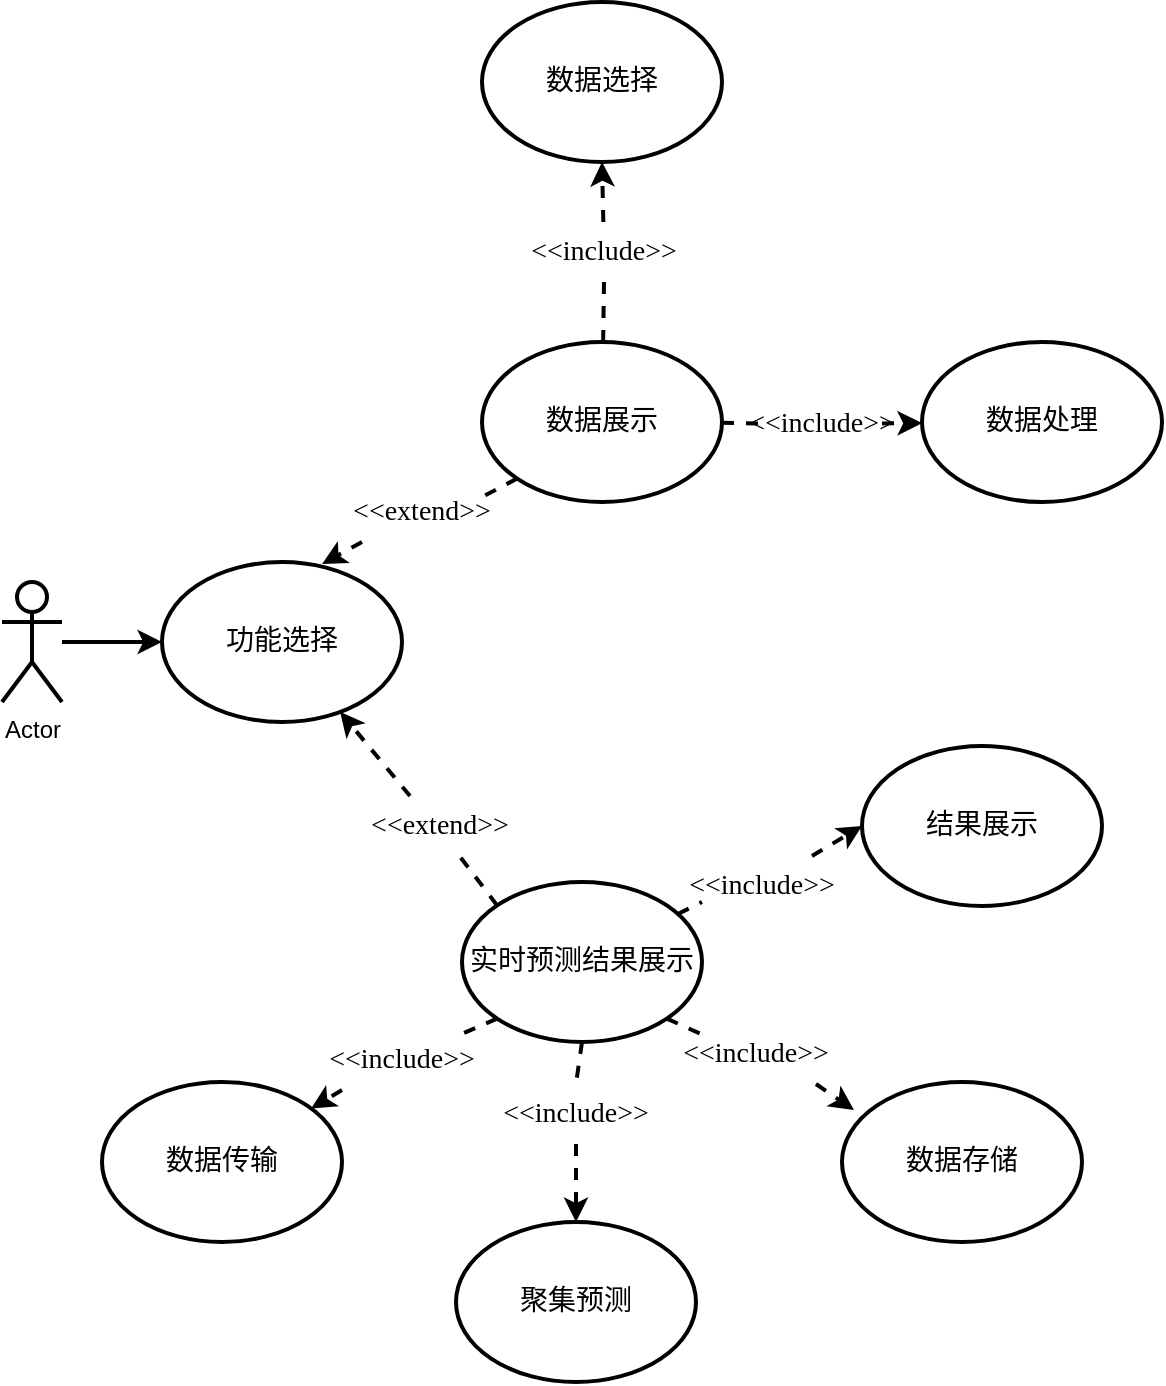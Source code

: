 <mxfile version="16.5.1" type="device"><diagram id="KQwtx-xbXxMA_9WaeA41" name="第 1 页"><mxGraphModel dx="786" dy="1149" grid="1" gridSize="10" guides="1" tooltips="1" connect="1" arrows="1" fold="1" page="1" pageScale="1" pageWidth="827" pageHeight="1169" math="0" shadow="0"><root><mxCell id="0"/><mxCell id="1" parent="0"/><mxCell id="gIWBlaWZYvHu5HRFq2Y4-1" value="Actor" style="shape=umlActor;verticalLabelPosition=bottom;verticalAlign=top;html=1;outlineConnect=0;strokeWidth=2;" vertex="1" parent="1"><mxGeometry x="80" y="460" width="30" height="60" as="geometry"/></mxCell><mxCell id="gIWBlaWZYvHu5HRFq2Y4-4" value="" style="endArrow=classic;html=1;rounded=0;strokeWidth=2;" edge="1" parent="1" source="gIWBlaWZYvHu5HRFq2Y4-1"><mxGeometry width="50" height="50" relative="1" as="geometry"><mxPoint x="380" y="610" as="sourcePoint"/><mxPoint x="160" y="490" as="targetPoint"/></mxGeometry></mxCell><mxCell id="gIWBlaWZYvHu5HRFq2Y4-5" value="&lt;font face=&quot;Times New Roman&quot; style=&quot;font-size: 14px&quot;&gt;功能选择&lt;/font&gt;" style="ellipse;whiteSpace=wrap;html=1;strokeWidth=2;" vertex="1" parent="1"><mxGeometry x="160" y="450" width="120" height="80" as="geometry"/></mxCell><mxCell id="gIWBlaWZYvHu5HRFq2Y4-6" value="数据展示" style="ellipse;whiteSpace=wrap;html=1;fontFamily=Times New Roman;fontSize=14;strokeWidth=2;" vertex="1" parent="1"><mxGeometry x="320" y="340" width="120" height="80" as="geometry"/></mxCell><mxCell id="gIWBlaWZYvHu5HRFq2Y4-7" value="实时预测结果展示" style="ellipse;whiteSpace=wrap;html=1;fontFamily=Times New Roman;fontSize=14;strokeWidth=2;" vertex="1" parent="1"><mxGeometry x="310" y="610" width="120" height="80" as="geometry"/></mxCell><mxCell id="gIWBlaWZYvHu5HRFq2Y4-8" value="数据传输" style="ellipse;whiteSpace=wrap;html=1;fontFamily=Times New Roman;fontSize=14;strokeWidth=2;" vertex="1" parent="1"><mxGeometry x="130" y="710" width="120" height="80" as="geometry"/></mxCell><mxCell id="gIWBlaWZYvHu5HRFq2Y4-9" value="聚集预测" style="ellipse;whiteSpace=wrap;html=1;fontFamily=Times New Roman;fontSize=14;strokeWidth=2;" vertex="1" parent="1"><mxGeometry x="307" y="780" width="120" height="80" as="geometry"/></mxCell><mxCell id="gIWBlaWZYvHu5HRFq2Y4-10" value="数据存储" style="ellipse;whiteSpace=wrap;html=1;fontFamily=Times New Roman;fontSize=14;strokeWidth=2;" vertex="1" parent="1"><mxGeometry x="500" y="710" width="120" height="80" as="geometry"/></mxCell><mxCell id="gIWBlaWZYvHu5HRFq2Y4-11" value="结果展示" style="ellipse;whiteSpace=wrap;html=1;fontFamily=Times New Roman;fontSize=14;strokeWidth=2;" vertex="1" parent="1"><mxGeometry x="510" y="542" width="120" height="80" as="geometry"/></mxCell><mxCell id="gIWBlaWZYvHu5HRFq2Y4-12" value="数据处理" style="ellipse;whiteSpace=wrap;html=1;fontFamily=Times New Roman;fontSize=14;strokeWidth=2;" vertex="1" parent="1"><mxGeometry x="540" y="340" width="120" height="80" as="geometry"/></mxCell><mxCell id="gIWBlaWZYvHu5HRFq2Y4-15" value="数据选择" style="ellipse;whiteSpace=wrap;html=1;fontFamily=Times New Roman;fontSize=14;strokeWidth=2;" vertex="1" parent="1"><mxGeometry x="320" y="170" width="120" height="80" as="geometry"/></mxCell><mxCell id="gIWBlaWZYvHu5HRFq2Y4-18" value="" style="endArrow=classic;html=1;rounded=0;fontFamily=Times New Roman;fontSize=14;exitX=0.25;exitY=0;exitDx=0;exitDy=0;dashed=1;startArrow=none;strokeWidth=2;" edge="1" parent="1" source="gIWBlaWZYvHu5HRFq2Y4-26" target="gIWBlaWZYvHu5HRFq2Y4-5"><mxGeometry width="50" height="50" relative="1" as="geometry"><mxPoint x="380" y="640" as="sourcePoint"/><mxPoint x="430" y="590" as="targetPoint"/></mxGeometry></mxCell><mxCell id="gIWBlaWZYvHu5HRFq2Y4-19" value="" style="endArrow=classic;html=1;rounded=0;fontFamily=Times New Roman;fontSize=14;exitX=0;exitY=1;exitDx=0;exitDy=0;dashed=1;entryX=0.667;entryY=0.013;entryDx=0;entryDy=0;entryPerimeter=0;startArrow=none;strokeWidth=2;" edge="1" parent="1" source="gIWBlaWZYvHu5HRFq2Y4-27" target="gIWBlaWZYvHu5HRFq2Y4-5"><mxGeometry width="50" height="50" relative="1" as="geometry"><mxPoint x="337.574" y="631.716" as="sourcePoint"/><mxPoint x="258.694" y="535.129" as="targetPoint"/></mxGeometry></mxCell><mxCell id="gIWBlaWZYvHu5HRFq2Y4-20" value="" style="endArrow=classic;html=1;rounded=0;fontFamily=Times New Roman;fontSize=14;dashed=1;startArrow=none;strokeWidth=2;" edge="1" parent="1" source="gIWBlaWZYvHu5HRFq2Y4-39" target="gIWBlaWZYvHu5HRFq2Y4-12"><mxGeometry width="50" height="50" relative="1" as="geometry"><mxPoint x="347.574" y="641.716" as="sourcePoint"/><mxPoint x="268.694" y="545.129" as="targetPoint"/></mxGeometry></mxCell><mxCell id="gIWBlaWZYvHu5HRFq2Y4-21" value="" style="endArrow=classic;html=1;rounded=0;fontFamily=Times New Roman;fontSize=14;dashed=1;entryX=0.5;entryY=1;entryDx=0;entryDy=0;startArrow=none;strokeWidth=2;" edge="1" parent="1" source="gIWBlaWZYvHu5HRFq2Y4-41" target="gIWBlaWZYvHu5HRFq2Y4-15"><mxGeometry width="50" height="50" relative="1" as="geometry"><mxPoint x="357.574" y="651.716" as="sourcePoint"/><mxPoint x="278.694" y="555.129" as="targetPoint"/></mxGeometry></mxCell><mxCell id="gIWBlaWZYvHu5HRFq2Y4-22" value="" style="endArrow=classic;html=1;rounded=0;fontFamily=Times New Roman;fontSize=14;exitX=0;exitY=1;exitDx=0;exitDy=0;dashed=1;startArrow=none;strokeWidth=2;" edge="1" parent="1" source="gIWBlaWZYvHu5HRFq2Y4-30" target="gIWBlaWZYvHu5HRFq2Y4-8"><mxGeometry width="50" height="50" relative="1" as="geometry"><mxPoint x="367.574" y="661.716" as="sourcePoint"/><mxPoint x="288.694" y="565.129" as="targetPoint"/></mxGeometry></mxCell><mxCell id="gIWBlaWZYvHu5HRFq2Y4-23" value="" style="endArrow=classic;html=1;rounded=0;fontFamily=Times New Roman;fontSize=14;dashed=1;entryX=0.5;entryY=0;entryDx=0;entryDy=0;startArrow=none;exitX=0.5;exitY=1;exitDx=0;exitDy=0;strokeWidth=2;" edge="1" parent="1" source="gIWBlaWZYvHu5HRFq2Y4-33" target="gIWBlaWZYvHu5HRFq2Y4-9"><mxGeometry width="50" height="50" relative="1" as="geometry"><mxPoint x="370" y="690" as="sourcePoint"/><mxPoint x="298.694" y="575.129" as="targetPoint"/></mxGeometry></mxCell><mxCell id="gIWBlaWZYvHu5HRFq2Y4-24" value="" style="endArrow=classic;html=1;rounded=0;fontFamily=Times New Roman;fontSize=14;exitX=1;exitY=1;exitDx=0;exitDy=0;dashed=1;entryX=0.05;entryY=0.175;entryDx=0;entryDy=0;entryPerimeter=0;startArrow=none;strokeWidth=2;" edge="1" parent="1" source="gIWBlaWZYvHu5HRFq2Y4-35" target="gIWBlaWZYvHu5HRFq2Y4-10"><mxGeometry width="50" height="50" relative="1" as="geometry"><mxPoint x="387.574" y="681.716" as="sourcePoint"/><mxPoint x="308.694" y="585.129" as="targetPoint"/></mxGeometry></mxCell><mxCell id="gIWBlaWZYvHu5HRFq2Y4-25" value="" style="endArrow=classic;html=1;rounded=0;fontFamily=Times New Roman;fontSize=14;dashed=1;entryX=0;entryY=0.5;entryDx=0;entryDy=0;startArrow=none;strokeWidth=2;" edge="1" parent="1" source="gIWBlaWZYvHu5HRFq2Y4-37" target="gIWBlaWZYvHu5HRFq2Y4-11"><mxGeometry width="50" height="50" relative="1" as="geometry"><mxPoint x="397.574" y="691.716" as="sourcePoint"/><mxPoint x="318.694" y="595.129" as="targetPoint"/></mxGeometry></mxCell><mxCell id="gIWBlaWZYvHu5HRFq2Y4-27" value="&amp;lt;&amp;lt;extend&amp;gt;&amp;gt;" style="text;html=1;strokeColor=none;fillColor=none;align=center;verticalAlign=middle;whiteSpace=wrap;rounded=0;fontFamily=Times New Roman;fontSize=14;strokeWidth=2;" vertex="1" parent="1"><mxGeometry x="260" y="410" width="60" height="30" as="geometry"/></mxCell><mxCell id="gIWBlaWZYvHu5HRFq2Y4-28" value="" style="endArrow=none;html=1;rounded=0;fontFamily=Times New Roman;fontSize=14;exitX=0;exitY=1;exitDx=0;exitDy=0;dashed=1;entryX=1;entryY=0.25;entryDx=0;entryDy=0;strokeWidth=2;" edge="1" parent="1" source="gIWBlaWZYvHu5HRFq2Y4-6" target="gIWBlaWZYvHu5HRFq2Y4-27"><mxGeometry width="50" height="50" relative="1" as="geometry"><mxPoint x="337.574" y="408.284" as="sourcePoint"/><mxPoint x="240.04" y="451.04" as="targetPoint"/></mxGeometry></mxCell><mxCell id="gIWBlaWZYvHu5HRFq2Y4-26" value="&amp;lt;&amp;lt;extend&amp;gt;&amp;gt;" style="text;html=1;strokeColor=none;fillColor=none;align=center;verticalAlign=middle;whiteSpace=wrap;rounded=0;fontFamily=Times New Roman;fontSize=14;strokeWidth=2;" vertex="1" parent="1"><mxGeometry x="269" y="567" width="60" height="30" as="geometry"/></mxCell><mxCell id="gIWBlaWZYvHu5HRFq2Y4-29" value="" style="endArrow=none;html=1;rounded=0;fontFamily=Times New Roman;fontSize=14;exitX=0;exitY=0;exitDx=0;exitDy=0;dashed=1;entryX=0.65;entryY=0.967;entryDx=0;entryDy=0;entryPerimeter=0;strokeWidth=2;" edge="1" parent="1" source="gIWBlaWZYvHu5HRFq2Y4-7" target="gIWBlaWZYvHu5HRFq2Y4-26"><mxGeometry width="50" height="50" relative="1" as="geometry"><mxPoint x="327.574" y="621.716" as="sourcePoint"/><mxPoint x="248.694" y="525.129" as="targetPoint"/></mxGeometry></mxCell><mxCell id="gIWBlaWZYvHu5HRFq2Y4-30" value="&amp;lt;&amp;lt;include&amp;gt;&amp;gt;" style="text;html=1;strokeColor=none;fillColor=none;align=center;verticalAlign=middle;whiteSpace=wrap;rounded=0;fontFamily=Times New Roman;fontSize=14;strokeWidth=2;" vertex="1" parent="1"><mxGeometry x="250" y="684" width="60" height="30" as="geometry"/></mxCell><mxCell id="gIWBlaWZYvHu5HRFq2Y4-31" value="" style="endArrow=none;html=1;rounded=0;fontFamily=Times New Roman;fontSize=14;exitX=0;exitY=1;exitDx=0;exitDy=0;dashed=1;strokeWidth=2;" edge="1" parent="1" source="gIWBlaWZYvHu5HRFq2Y4-7" target="gIWBlaWZYvHu5HRFq2Y4-30"><mxGeometry width="50" height="50" relative="1" as="geometry"><mxPoint x="327.574" y="678.284" as="sourcePoint"/><mxPoint x="237.37" y="725.45" as="targetPoint"/></mxGeometry></mxCell><mxCell id="gIWBlaWZYvHu5HRFq2Y4-33" value="&amp;lt;&amp;lt;include&amp;gt;&amp;gt;" style="text;html=1;strokeColor=none;fillColor=none;align=center;verticalAlign=middle;whiteSpace=wrap;rounded=0;fontFamily=Times New Roman;fontSize=14;strokeWidth=2;" vertex="1" parent="1"><mxGeometry x="337" y="711" width="60" height="30" as="geometry"/></mxCell><mxCell id="gIWBlaWZYvHu5HRFq2Y4-34" value="" style="endArrow=none;html=1;rounded=0;fontFamily=Times New Roman;fontSize=14;dashed=1;entryX=0.5;entryY=0;entryDx=0;entryDy=0;strokeWidth=2;" edge="1" parent="1" target="gIWBlaWZYvHu5HRFq2Y4-33"><mxGeometry width="50" height="50" relative="1" as="geometry"><mxPoint x="370" y="690" as="sourcePoint"/><mxPoint x="360" y="710" as="targetPoint"/></mxGeometry></mxCell><mxCell id="gIWBlaWZYvHu5HRFq2Y4-35" value="&amp;lt;&amp;lt;include&amp;gt;&amp;gt;" style="text;html=1;strokeColor=none;fillColor=none;align=center;verticalAlign=middle;whiteSpace=wrap;rounded=0;fontFamily=Times New Roman;fontSize=14;strokeWidth=2;" vertex="1" parent="1"><mxGeometry x="427" y="681" width="60" height="30" as="geometry"/></mxCell><mxCell id="gIWBlaWZYvHu5HRFq2Y4-36" value="" style="endArrow=none;html=1;rounded=0;fontFamily=Times New Roman;fontSize=14;exitX=1;exitY=1;exitDx=0;exitDy=0;dashed=1;entryX=0.05;entryY=0.175;entryDx=0;entryDy=0;entryPerimeter=0;strokeWidth=2;" edge="1" parent="1" source="gIWBlaWZYvHu5HRFq2Y4-7" target="gIWBlaWZYvHu5HRFq2Y4-35"><mxGeometry width="50" height="50" relative="1" as="geometry"><mxPoint x="412.426" y="678.284" as="sourcePoint"/><mxPoint x="506" y="724" as="targetPoint"/></mxGeometry></mxCell><mxCell id="gIWBlaWZYvHu5HRFq2Y4-37" value="&amp;lt;&amp;lt;include&amp;gt;&amp;gt;" style="text;html=1;strokeColor=none;fillColor=none;align=center;verticalAlign=middle;whiteSpace=wrap;rounded=0;fontFamily=Times New Roman;fontSize=14;strokeWidth=2;" vertex="1" parent="1"><mxGeometry x="430" y="597" width="60" height="30" as="geometry"/></mxCell><mxCell id="gIWBlaWZYvHu5HRFq2Y4-38" value="" style="endArrow=none;html=1;rounded=0;fontFamily=Times New Roman;fontSize=14;dashed=1;strokeWidth=2;" edge="1" parent="1" source="gIWBlaWZYvHu5HRFq2Y4-7"><mxGeometry width="50" height="50" relative="1" as="geometry"><mxPoint x="418" y="626" as="sourcePoint"/><mxPoint x="430" y="620" as="targetPoint"/></mxGeometry></mxCell><mxCell id="gIWBlaWZYvHu5HRFq2Y4-39" value="&amp;lt;&amp;lt;include&amp;gt;&amp;gt;" style="text;html=1;strokeColor=none;fillColor=none;align=center;verticalAlign=middle;whiteSpace=wrap;rounded=0;fontFamily=Times New Roman;fontSize=14;strokeWidth=2;" vertex="1" parent="1"><mxGeometry x="460" y="366" width="60" height="30" as="geometry"/></mxCell><mxCell id="gIWBlaWZYvHu5HRFq2Y4-40" value="" style="endArrow=none;html=1;rounded=0;fontFamily=Times New Roman;fontSize=14;dashed=1;strokeWidth=2;" edge="1" parent="1" source="gIWBlaWZYvHu5HRFq2Y4-6" target="gIWBlaWZYvHu5HRFq2Y4-39"><mxGeometry width="50" height="50" relative="1" as="geometry"><mxPoint x="439.336" y="374.066" as="sourcePoint"/><mxPoint x="510.734" y="366.239" as="targetPoint"/></mxGeometry></mxCell><mxCell id="gIWBlaWZYvHu5HRFq2Y4-41" value="&amp;lt;&amp;lt;include&amp;gt;&amp;gt;" style="text;html=1;strokeColor=none;fillColor=none;align=center;verticalAlign=middle;whiteSpace=wrap;rounded=0;fontFamily=Times New Roman;fontSize=14;strokeWidth=2;" vertex="1" parent="1"><mxGeometry x="351" y="280" width="60" height="30" as="geometry"/></mxCell><mxCell id="gIWBlaWZYvHu5HRFq2Y4-42" value="" style="endArrow=none;html=1;rounded=0;fontFamily=Times New Roman;fontSize=14;dashed=1;entryX=0.5;entryY=1;entryDx=0;entryDy=0;strokeWidth=2;" edge="1" parent="1" source="gIWBlaWZYvHu5HRFq2Y4-6" target="gIWBlaWZYvHu5HRFq2Y4-41"><mxGeometry width="50" height="50" relative="1" as="geometry"><mxPoint x="380" y="340" as="sourcePoint"/><mxPoint x="380" y="250" as="targetPoint"/></mxGeometry></mxCell></root></mxGraphModel></diagram></mxfile>
